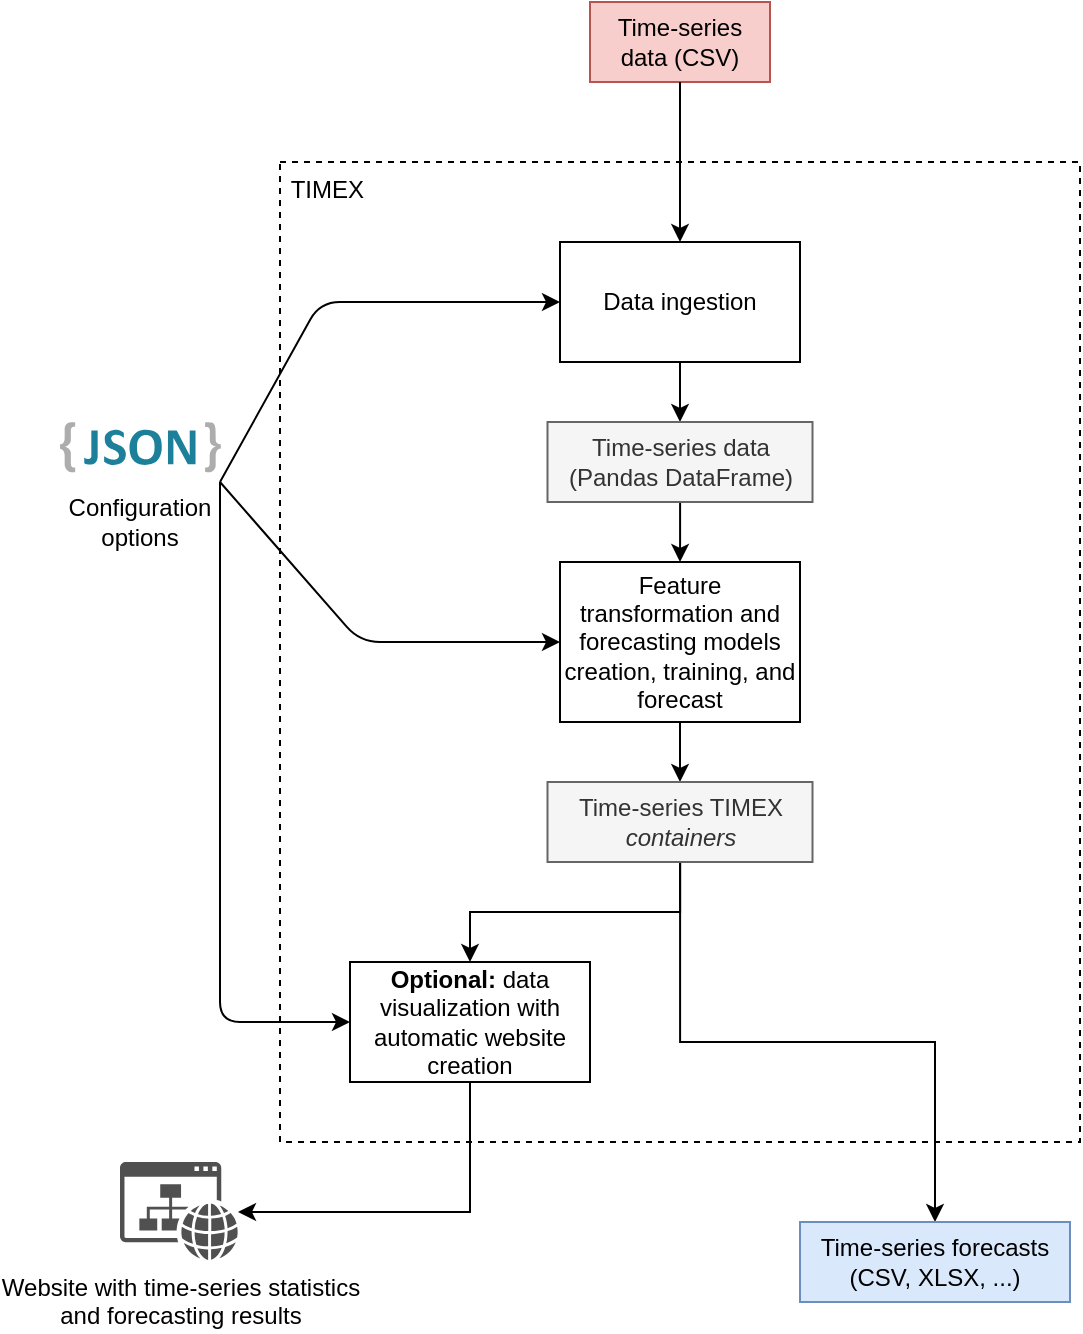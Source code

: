 <mxfile version="14.5.1" type="device"><diagram id="2X4PsBQtaKU-AVdzjBll" name="Pagina-1"><mxGraphModel dx="1283" dy="754" grid="1" gridSize="10" guides="1" tooltips="1" connect="1" arrows="1" fold="1" page="1" pageScale="1" pageWidth="1169" pageHeight="827" math="0" shadow="0"><root><mxCell id="0"/><mxCell id="1" parent="0"/><mxCell id="NenJ5_4gWTPDXUdC2W8C-1" value="Time-series data (CSV)" style="rounded=0;whiteSpace=wrap;html=1;fillColor=#f8cecc;strokeColor=#b85450;" vertex="1" parent="1"><mxGeometry x="395" y="110" width="90" height="40" as="geometry"/></mxCell><mxCell id="NenJ5_4gWTPDXUdC2W8C-2" value="&amp;nbsp;TIMEX" style="rounded=0;whiteSpace=wrap;html=1;verticalAlign=top;align=left;fillColor=none;dashed=1;" vertex="1" parent="1"><mxGeometry x="240" y="190" width="400" height="490" as="geometry"/></mxCell><mxCell id="NenJ5_4gWTPDXUdC2W8C-5" value="" style="dashed=0;outlineConnect=0;html=1;align=center;labelPosition=center;verticalLabelPosition=bottom;verticalAlign=top;shape=mxgraph.weblogos.json_2;fillColor=none;" vertex="1" parent="1"><mxGeometry x="130" y="320" width="80.4" height="25.2" as="geometry"/></mxCell><mxCell id="NenJ5_4gWTPDXUdC2W8C-6" value="Configuration&lt;br&gt;options" style="text;html=1;strokeColor=none;fillColor=none;align=center;verticalAlign=middle;whiteSpace=wrap;rounded=0;" vertex="1" parent="1"><mxGeometry x="130" y="350" width="80" height="40" as="geometry"/></mxCell><mxCell id="NenJ5_4gWTPDXUdC2W8C-7" value="Data ingestion" style="rounded=0;whiteSpace=wrap;html=1;fillColor=none;" vertex="1" parent="1"><mxGeometry x="380" y="230" width="120" height="60" as="geometry"/></mxCell><mxCell id="NenJ5_4gWTPDXUdC2W8C-8" value="" style="endArrow=classic;html=1;entryX=0;entryY=0.5;entryDx=0;entryDy=0;exitX=1;exitY=0;exitDx=0;exitDy=0;" edge="1" parent="1" source="NenJ5_4gWTPDXUdC2W8C-6" target="NenJ5_4gWTPDXUdC2W8C-7"><mxGeometry width="50" height="50" relative="1" as="geometry"><mxPoint x="150" y="300" as="sourcePoint"/><mxPoint x="200" y="250" as="targetPoint"/><Array as="points"><mxPoint x="260" y="260"/></Array></mxGeometry></mxCell><mxCell id="NenJ5_4gWTPDXUdC2W8C-9" value="" style="endArrow=classic;html=1;exitX=0.5;exitY=1;exitDx=0;exitDy=0;entryX=0.5;entryY=0;entryDx=0;entryDy=0;" edge="1" parent="1" source="NenJ5_4gWTPDXUdC2W8C-1" target="NenJ5_4gWTPDXUdC2W8C-7"><mxGeometry width="50" height="50" relative="1" as="geometry"><mxPoint x="280" y="170" as="sourcePoint"/><mxPoint x="330" y="120" as="targetPoint"/></mxGeometry></mxCell><mxCell id="NenJ5_4gWTPDXUdC2W8C-10" value="" style="endArrow=classic;html=1;exitX=0.5;exitY=1;exitDx=0;exitDy=0;entryX=0.5;entryY=0;entryDx=0;entryDy=0;" edge="1" parent="1" source="NenJ5_4gWTPDXUdC2W8C-7" target="NenJ5_4gWTPDXUdC2W8C-11"><mxGeometry width="50" height="50" relative="1" as="geometry"><mxPoint x="410" y="450" as="sourcePoint"/><mxPoint x="460" y="400" as="targetPoint"/></mxGeometry></mxCell><mxCell id="NenJ5_4gWTPDXUdC2W8C-13" style="edgeStyle=orthogonalEdgeStyle;rounded=0;orthogonalLoop=1;jettySize=auto;html=1;entryX=0.5;entryY=0;entryDx=0;entryDy=0;" edge="1" parent="1" source="NenJ5_4gWTPDXUdC2W8C-11" target="NenJ5_4gWTPDXUdC2W8C-12"><mxGeometry relative="1" as="geometry"/></mxCell><mxCell id="NenJ5_4gWTPDXUdC2W8C-11" value="Time-series data (Pandas DataFrame)" style="rounded=0;whiteSpace=wrap;html=1;fillColor=#f5f5f5;strokeColor=#666666;fontColor=#333333;" vertex="1" parent="1"><mxGeometry x="373.75" y="320" width="132.5" height="40" as="geometry"/></mxCell><mxCell id="NenJ5_4gWTPDXUdC2W8C-15" style="edgeStyle=orthogonalEdgeStyle;rounded=0;orthogonalLoop=1;jettySize=auto;html=1;entryX=0.5;entryY=0;entryDx=0;entryDy=0;" edge="1" parent="1" source="NenJ5_4gWTPDXUdC2W8C-12" target="NenJ5_4gWTPDXUdC2W8C-14"><mxGeometry relative="1" as="geometry"/></mxCell><mxCell id="NenJ5_4gWTPDXUdC2W8C-12" value="Feature transformation and forecasting models creation, training, and forecast" style="rounded=0;whiteSpace=wrap;html=1;fillColor=none;" vertex="1" parent="1"><mxGeometry x="380" y="390" width="120" height="80" as="geometry"/></mxCell><mxCell id="NenJ5_4gWTPDXUdC2W8C-17" style="edgeStyle=orthogonalEdgeStyle;rounded=0;orthogonalLoop=1;jettySize=auto;html=1;entryX=0.5;entryY=0;entryDx=0;entryDy=0;" edge="1" parent="1" source="NenJ5_4gWTPDXUdC2W8C-14" target="NenJ5_4gWTPDXUdC2W8C-16"><mxGeometry relative="1" as="geometry"/></mxCell><mxCell id="NenJ5_4gWTPDXUdC2W8C-20" style="edgeStyle=orthogonalEdgeStyle;rounded=0;orthogonalLoop=1;jettySize=auto;html=1;entryX=0.5;entryY=0;entryDx=0;entryDy=0;" edge="1" parent="1" source="NenJ5_4gWTPDXUdC2W8C-14" target="NenJ5_4gWTPDXUdC2W8C-19"><mxGeometry relative="1" as="geometry"/></mxCell><mxCell id="NenJ5_4gWTPDXUdC2W8C-14" value="Time-series TIMEX &lt;i&gt;containers&lt;/i&gt;" style="rounded=0;whiteSpace=wrap;html=1;fillColor=#f5f5f5;strokeColor=#666666;fontColor=#333333;" vertex="1" parent="1"><mxGeometry x="373.75" y="500" width="132.5" height="40" as="geometry"/></mxCell><mxCell id="NenJ5_4gWTPDXUdC2W8C-24" style="edgeStyle=orthogonalEdgeStyle;rounded=0;orthogonalLoop=1;jettySize=auto;html=1;" edge="1" parent="1" source="NenJ5_4gWTPDXUdC2W8C-16" target="NenJ5_4gWTPDXUdC2W8C-23"><mxGeometry relative="1" as="geometry"><Array as="points"><mxPoint x="335" y="715"/></Array></mxGeometry></mxCell><mxCell id="NenJ5_4gWTPDXUdC2W8C-16" value="&lt;b&gt;Optional:&lt;/b&gt;&amp;nbsp;data visualization with automatic website creation" style="rounded=0;whiteSpace=wrap;html=1;fillColor=none;" vertex="1" parent="1"><mxGeometry x="275" y="590" width="120" height="60" as="geometry"/></mxCell><mxCell id="NenJ5_4gWTPDXUdC2W8C-19" value="Time-series forecasts (CSV, XLSX, ...)" style="rounded=0;whiteSpace=wrap;html=1;fillColor=#dae8fc;strokeColor=#6c8ebf;" vertex="1" parent="1"><mxGeometry x="500" y="720" width="135" height="40" as="geometry"/></mxCell><mxCell id="NenJ5_4gWTPDXUdC2W8C-21" value="" style="endArrow=classic;html=1;exitX=1;exitY=0;exitDx=0;exitDy=0;entryX=0;entryY=0.5;entryDx=0;entryDy=0;" edge="1" parent="1" source="NenJ5_4gWTPDXUdC2W8C-6" target="NenJ5_4gWTPDXUdC2W8C-12"><mxGeometry width="50" height="50" relative="1" as="geometry"><mxPoint x="110" y="550" as="sourcePoint"/><mxPoint x="160" y="500" as="targetPoint"/><Array as="points"><mxPoint x="280" y="430"/></Array></mxGeometry></mxCell><mxCell id="NenJ5_4gWTPDXUdC2W8C-22" value="" style="endArrow=classic;html=1;entryX=0;entryY=0.5;entryDx=0;entryDy=0;" edge="1" parent="1" target="NenJ5_4gWTPDXUdC2W8C-16"><mxGeometry width="50" height="50" relative="1" as="geometry"><mxPoint x="210" y="350" as="sourcePoint"/><mxPoint x="180" y="520" as="targetPoint"/><Array as="points"><mxPoint x="210" y="620"/></Array></mxGeometry></mxCell><mxCell id="NenJ5_4gWTPDXUdC2W8C-23" value="Website with time-series statistics&lt;br&gt;and forecasting results" style="pointerEvents=1;shadow=0;dashed=0;html=1;strokeColor=none;fillColor=#505050;labelPosition=center;verticalLabelPosition=bottom;verticalAlign=top;outlineConnect=0;align=center;shape=mxgraph.office.concepts.website;" vertex="1" parent="1"><mxGeometry x="160" y="690" width="59" height="49" as="geometry"/></mxCell></root></mxGraphModel></diagram></mxfile>